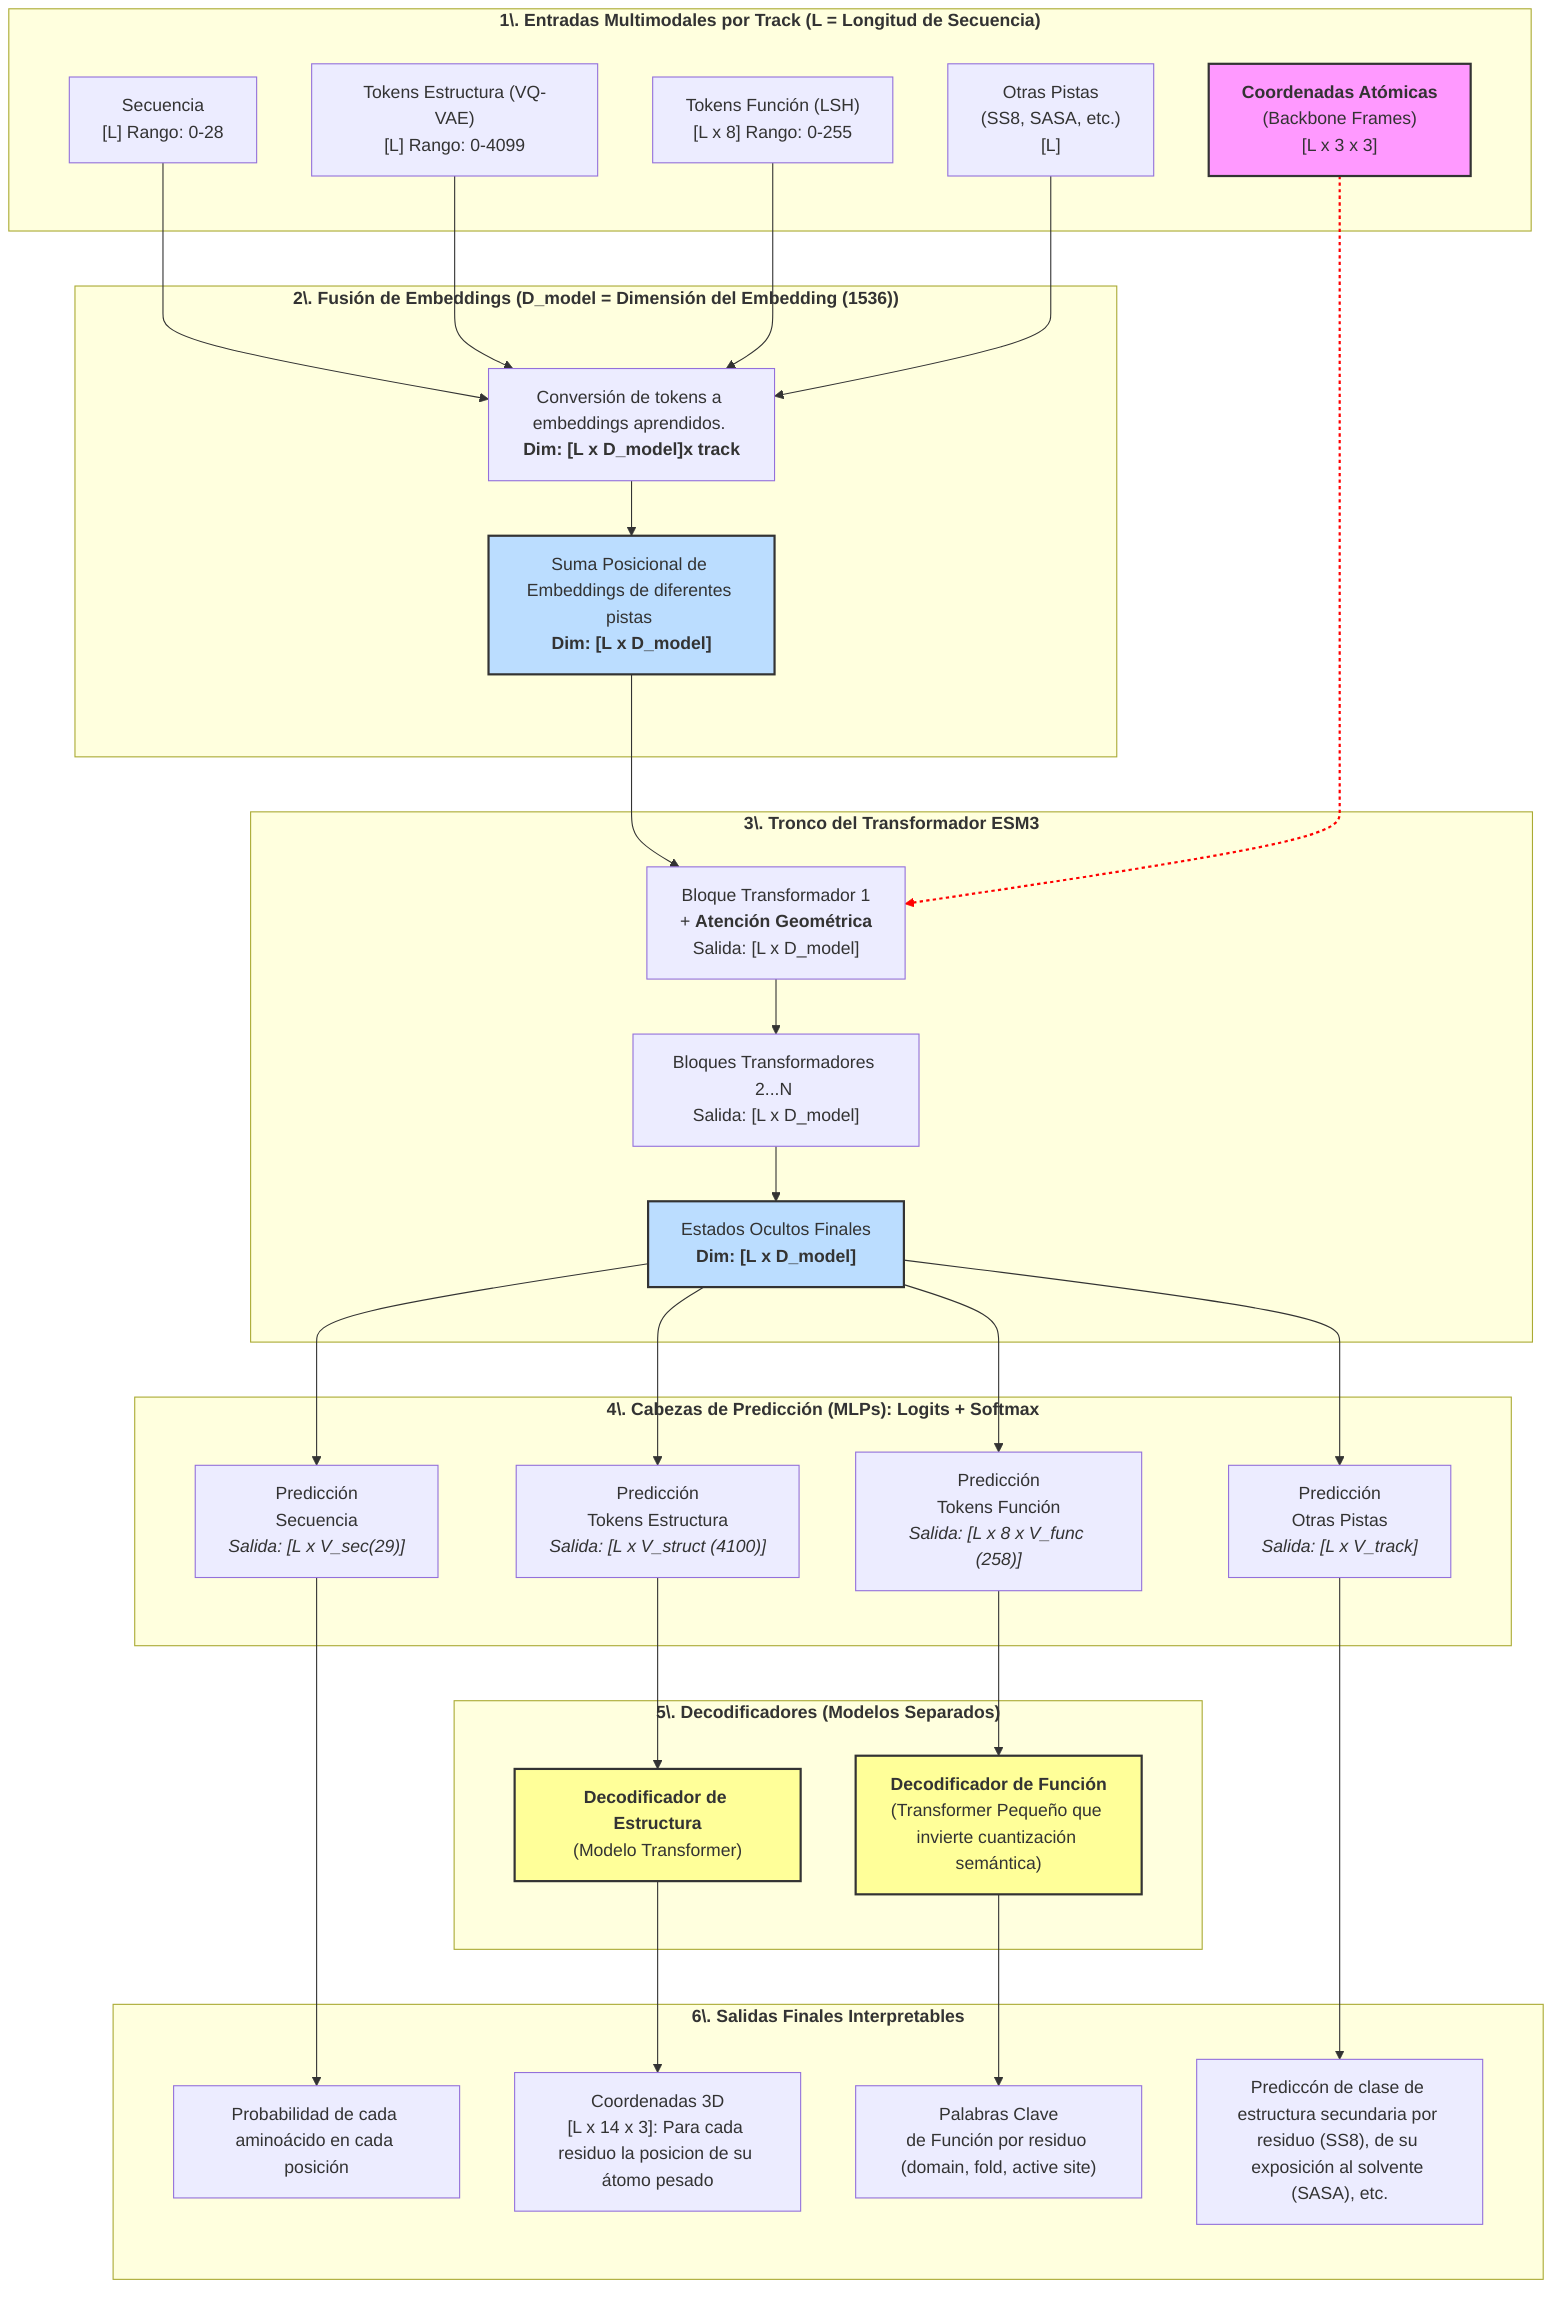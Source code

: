 %% Diagrama de Flujo de la Arquitectura ESM3
graph TD
    subgraph "<b>1\. Entradas Multimodales por Track (L = Longitud de Secuencia)</b>"
        subgraph padding[ ]
        direction LR
            A1["Secuencia<br>[L] Rango: 0-28"]
            A2["Tokens Estructura (VQ-VAE)<br>[L] Rango: 0-4099"]
            A3["Tokens Función (LSH)<br>[L x 8] Rango: 0-255"]
            A4["Otras Pistas<br>(SS8, SASA, etc.)<br>[L]"]
            A5["<b>Coordenadas Atómicas</b><br>(Backbone Frames)<br>[L x 3 x 3]"]
        end
    end

    subgraph "<b>2\. Fusión de Embeddings (D_model = Dimensión del Embedding (1536))</b>"
        subgraph padding2[ ]
            subgraph padding4[ ]
            B1["Conversión de tokens a embeddings aprendidos. <br><b>Dim: [L x D_model]x track</b>"]
            B2["Suma Posicional de Embeddings de diferentes pistas <br><b>Dim: [L x D_model]</b>"]
            end
        end
    end

    subgraph "<b>3\. Tronco del Transformador ESM3</b>"
        subgraph padding3[ ]
        C1["Bloque Transformador 1<br>+ <b>Atención Geométrica</b><br>Salida: [L x D_model]"]
        C2["Bloques Transformadores 2...N <br>Salida: [L x D_model]"]
        C3["Estados Ocultos Finales<br><b>Dim: [L x D_model]</b>"]
        end
    end

    subgraph "<b>4\. Cabezas de Predicción (MLPs): Logits + Softmax </b>"
        direction LR
        subgraph padding5[ ]
        D1["Predicción<br>Secuencia<br><i>Salida: [L x V_sec(29)]</i>"]
        D2["Predicción<br>Tokens Estructura<br><i>Salida: [L x V_struct (4100)]</i>"]
        D3["Predicción<br>Tokens Función<br><i>Salida: [L x 8 x V_func (258)]</i>"]
        D4["Predicción<br>Otras Pistas<br><i>Salida: [L x V_track]</i>"]
        end
    end

    subgraph "<b>5\. Decodificadores (Modelos Separados)</b>"
        subgraph padding6[ ]
        E1["<b>Decodificador de Estructura</b><br>(Modelo Transformer)"]
        E2["<b>Decodificador de Función</b><br>(Transformer Pequeño que invierte cuantización semántica)"]
        end
    end

    subgraph "<b>6\. Salidas Finales Interpretables</b>"
        direction LR
        subgraph padding7[ ]
        F1["Probabilidad de cada aminoácido en cada posición"]
        F2["Coordenadas 3D<br>[L x 14 x 3]: Para cada residuo la posicion de su átomo pesado"]
        F3["Palabras Clave<br>de Función por residuo (domain, fold, active site)"]
        F4["Prediccón de clase de estructura secundaria por residuo (SS8), de su exposición al solvente (SASA), etc."]
        end
    end

    %% Conexiones del Flujo
    A1 --> B1
    A2 --> B1
    A3 --> B1
    A4 --> B1
    B1 --> B2
    
    B2 --> C1
    A5 -.-> C1
    C1 --> C2
    C2 --> C3

    C3 --> D1
    C3 --> D2
    C3 --> D3
    C3 --> D4

    D2 --> E1
    D3 --> E2

    D1 --> F1
    D4 --> F4
    E1 --> F2
    E2 --> F3

    %% Estilos
    style A5 fill:#f9f,stroke:#333,stroke-width:2px
    style B2 fill:#bdf,stroke:#333,stroke-width:2px
    style C3 fill:#bdf,stroke:#333,stroke-width:2px
    style E1 fill:#ff9,stroke:#333,stroke-width:2px
    style E2 fill:#ff9,stroke:#333,stroke-width:2px
    classDef padding stroke:none,fill:none
    classDef padding2 stroke:none,fill:none
    classDef padding3 stroke:none,fill:none
    classDef padding4 stroke:none,fill:none
    classDef padding5 stroke:none,fill:none
    classDef padding6 stroke:none,fill:none
    classDef padding7 stroke:none,fill:none

    class padding4 padding

    class padding5 padding
    class padding6 padding
    class padding7 padding

    class padding2 padding
    class padding3 padding
    class padding padding
    linkStyle 6 stroke-width:2px,fill:none,stroke:red,stroke-dasharray: 3 3;